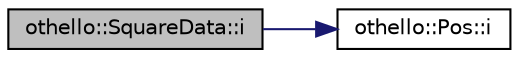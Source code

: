 digraph "othello::SquareData::i"
{
  edge [fontname="Helvetica",fontsize="10",labelfontname="Helvetica",labelfontsize="10"];
  node [fontname="Helvetica",fontsize="10",shape=record];
  rankdir="LR";
  Node1 [label="othello::SquareData::i",height=0.2,width=0.4,color="black", fillcolor="grey75", style="filled", fontcolor="black"];
  Node1 -> Node2 [color="midnightblue",fontsize="10",style="solid",fontname="Helvetica"];
  Node2 [label="othello::Pos::i",height=0.2,width=0.4,color="black", fillcolor="white", style="filled",URL="$d7/dd3/classothello_1_1_pos.html#afc7c09b0cba441f4ac30a3eb986aa59f"];
}
